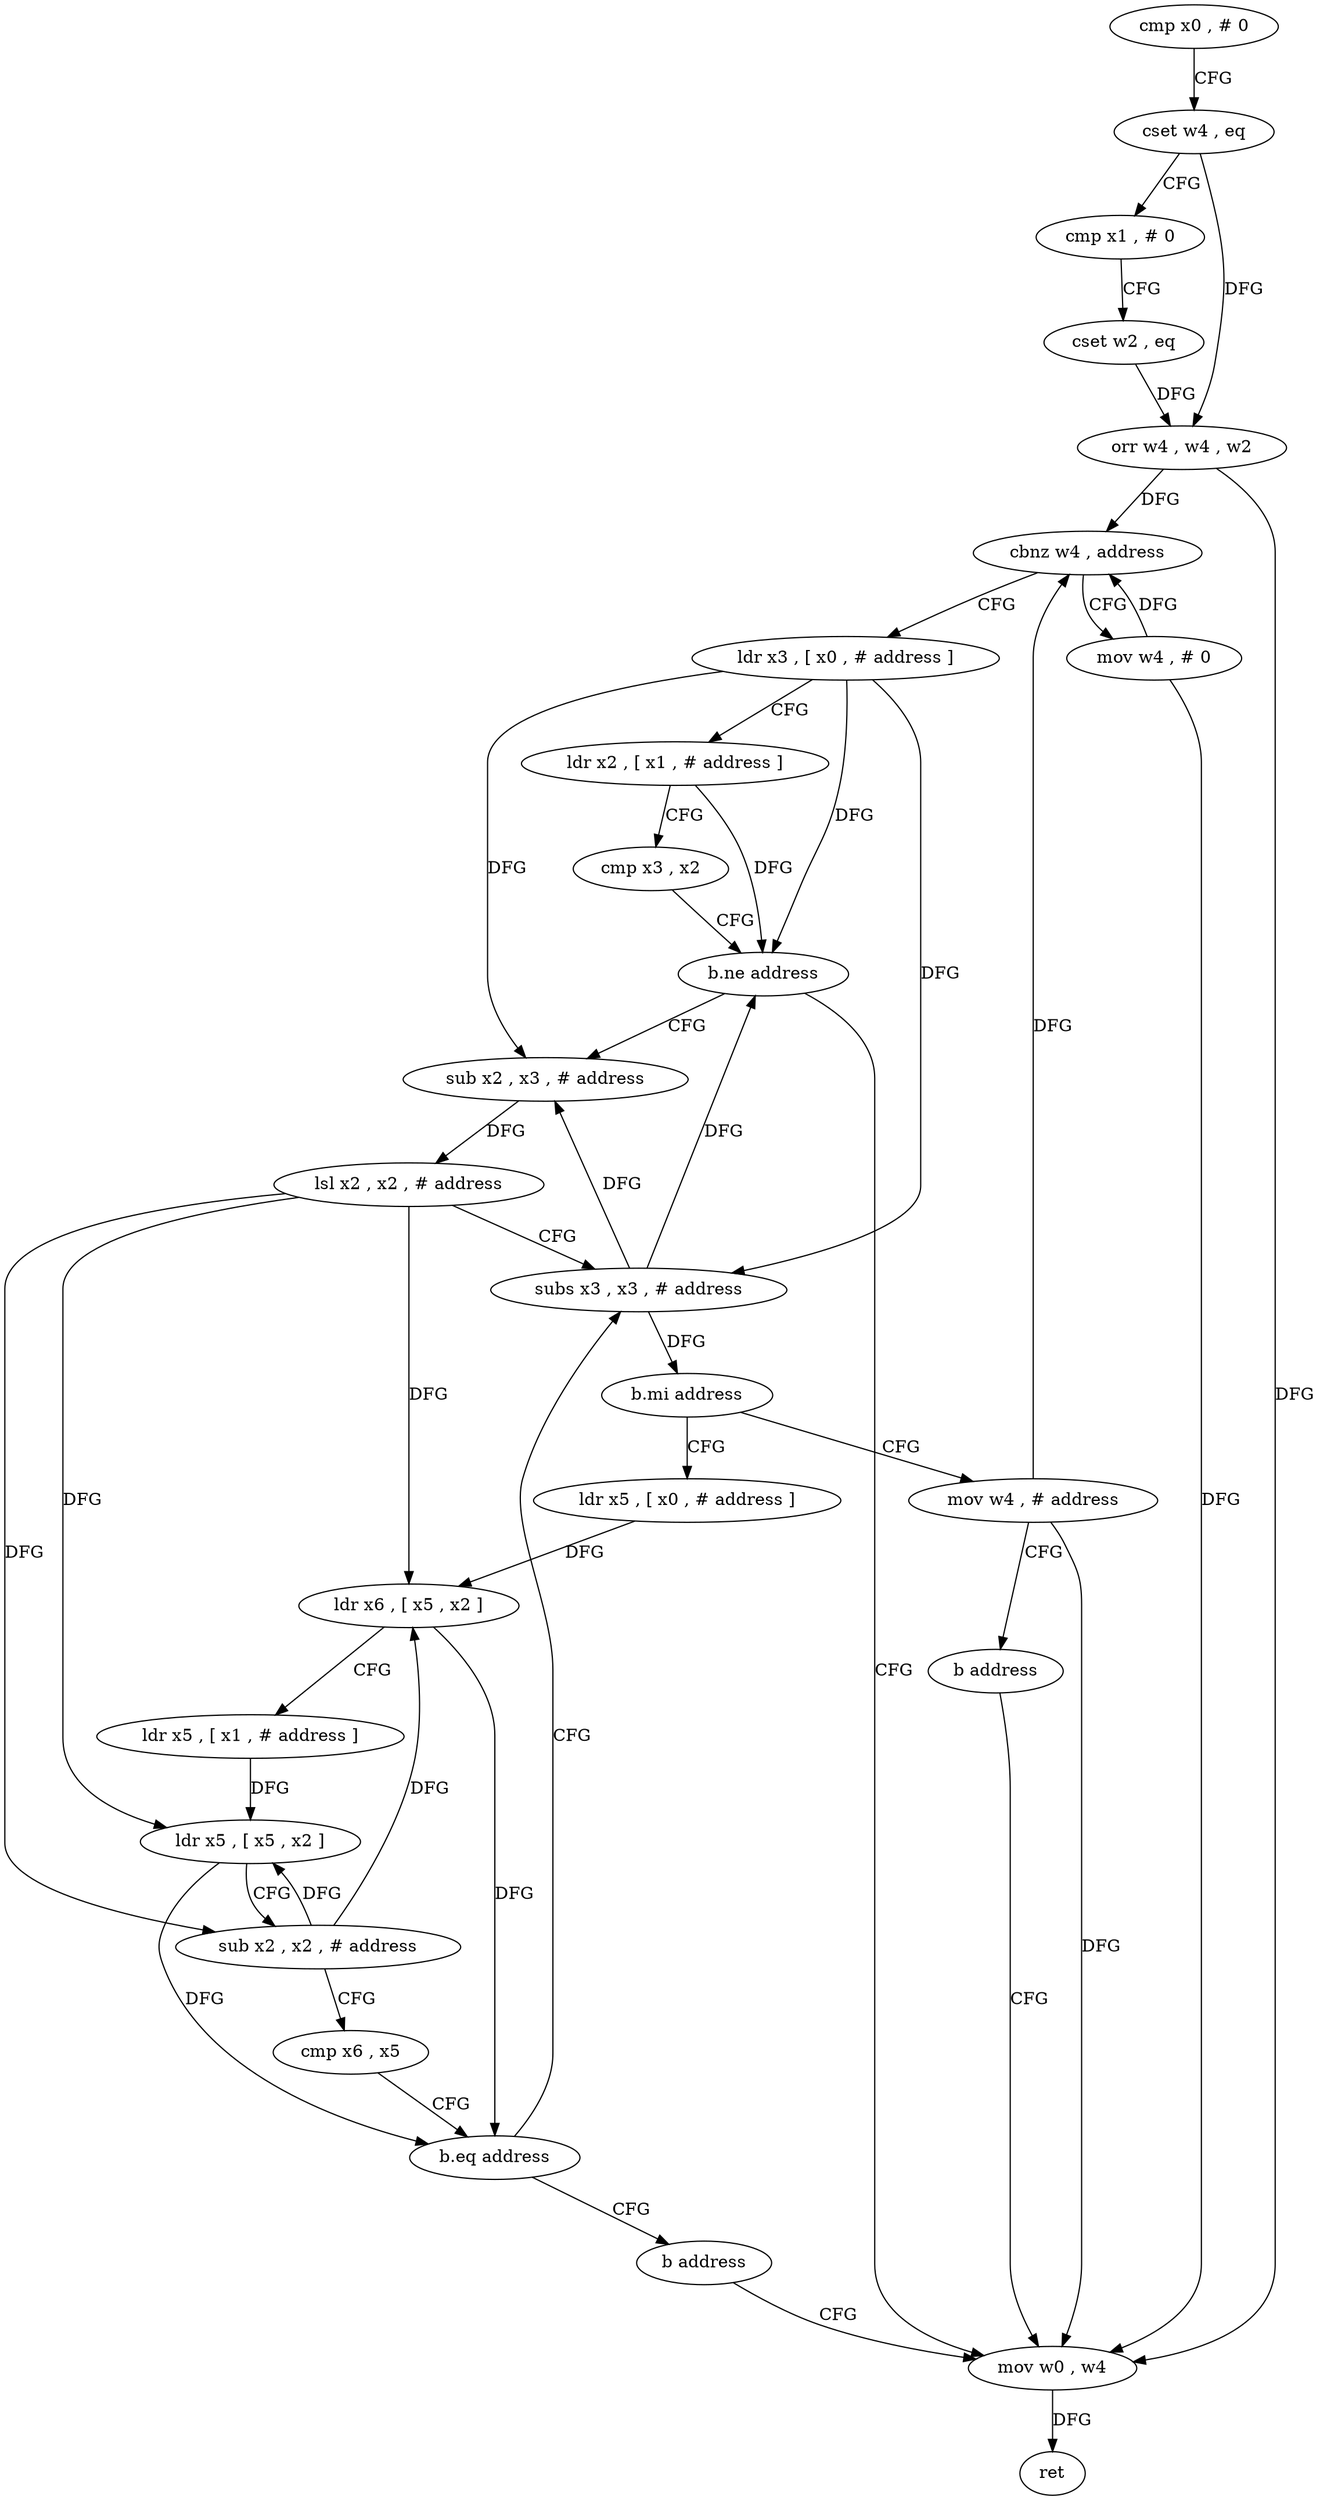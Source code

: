 digraph "func" {
"4319240" [label = "cmp x0 , # 0" ]
"4319244" [label = "cset w4 , eq" ]
"4319248" [label = "cmp x1 , # 0" ]
"4319252" [label = "cset w2 , eq" ]
"4319256" [label = "orr w4 , w4 , w2" ]
"4319260" [label = "cbnz w4 , address" ]
"4319336" [label = "mov w4 , # 0" ]
"4319264" [label = "ldr x3 , [ x0 , # address ]" ]
"4319340" [label = "mov w0 , w4" ]
"4319268" [label = "ldr x2 , [ x1 , # address ]" ]
"4319272" [label = "cmp x3 , x2" ]
"4319276" [label = "b.ne address" ]
"4319280" [label = "sub x2 , x3 , # address" ]
"4319344" [label = "ret" ]
"4319284" [label = "lsl x2 , x2 , # address" ]
"4319288" [label = "subs x3 , x3 , # address" ]
"4319328" [label = "mov w4 , # address" ]
"4319332" [label = "b address" ]
"4319296" [label = "ldr x5 , [ x0 , # address ]" ]
"4319300" [label = "ldr x6 , [ x5 , x2 ]" ]
"4319304" [label = "ldr x5 , [ x1 , # address ]" ]
"4319308" [label = "ldr x5 , [ x5 , x2 ]" ]
"4319312" [label = "sub x2 , x2 , # address" ]
"4319316" [label = "cmp x6 , x5" ]
"4319320" [label = "b.eq address" ]
"4319324" [label = "b address" ]
"4319292" [label = "b.mi address" ]
"4319240" -> "4319244" [ label = "CFG" ]
"4319244" -> "4319248" [ label = "CFG" ]
"4319244" -> "4319256" [ label = "DFG" ]
"4319248" -> "4319252" [ label = "CFG" ]
"4319252" -> "4319256" [ label = "DFG" ]
"4319256" -> "4319260" [ label = "DFG" ]
"4319256" -> "4319340" [ label = "DFG" ]
"4319260" -> "4319336" [ label = "CFG" ]
"4319260" -> "4319264" [ label = "CFG" ]
"4319336" -> "4319340" [ label = "DFG" ]
"4319336" -> "4319260" [ label = "DFG" ]
"4319264" -> "4319268" [ label = "CFG" ]
"4319264" -> "4319276" [ label = "DFG" ]
"4319264" -> "4319280" [ label = "DFG" ]
"4319264" -> "4319288" [ label = "DFG" ]
"4319340" -> "4319344" [ label = "DFG" ]
"4319268" -> "4319272" [ label = "CFG" ]
"4319268" -> "4319276" [ label = "DFG" ]
"4319272" -> "4319276" [ label = "CFG" ]
"4319276" -> "4319340" [ label = "CFG" ]
"4319276" -> "4319280" [ label = "CFG" ]
"4319280" -> "4319284" [ label = "DFG" ]
"4319284" -> "4319288" [ label = "CFG" ]
"4319284" -> "4319300" [ label = "DFG" ]
"4319284" -> "4319308" [ label = "DFG" ]
"4319284" -> "4319312" [ label = "DFG" ]
"4319288" -> "4319292" [ label = "DFG" ]
"4319288" -> "4319280" [ label = "DFG" ]
"4319288" -> "4319276" [ label = "DFG" ]
"4319328" -> "4319332" [ label = "CFG" ]
"4319328" -> "4319260" [ label = "DFG" ]
"4319328" -> "4319340" [ label = "DFG" ]
"4319332" -> "4319340" [ label = "CFG" ]
"4319296" -> "4319300" [ label = "DFG" ]
"4319300" -> "4319304" [ label = "CFG" ]
"4319300" -> "4319320" [ label = "DFG" ]
"4319304" -> "4319308" [ label = "DFG" ]
"4319308" -> "4319312" [ label = "CFG" ]
"4319308" -> "4319320" [ label = "DFG" ]
"4319312" -> "4319316" [ label = "CFG" ]
"4319312" -> "4319300" [ label = "DFG" ]
"4319312" -> "4319308" [ label = "DFG" ]
"4319316" -> "4319320" [ label = "CFG" ]
"4319320" -> "4319288" [ label = "CFG" ]
"4319320" -> "4319324" [ label = "CFG" ]
"4319324" -> "4319340" [ label = "CFG" ]
"4319292" -> "4319328" [ label = "CFG" ]
"4319292" -> "4319296" [ label = "CFG" ]
}
